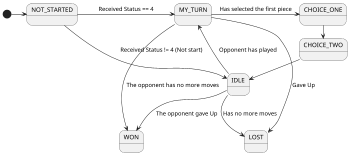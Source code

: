 @startuml
'https://plantuml.com/state-diagram

scale 350 width

[*] -> NOT_STARTED

NOT_STARTED --> IDLE : Received Status != 4 (Not start)

NOT_STARTED -> MY_TURN : Received Status == 4

IDLE --> MY_TURN : Opponent has played

MY_TURN -> CHOICE_ONE : Has selected the first piece

CHOICE_ONE -> CHOICE_TWO : Has selected the second piece

CHOICE_TWO -> IDLE : Sent the game command to opponent


IDLE --> WON : The opponent gave Up
IDLE --> LOST : Has no more moves

MY_TURN --> WON : The opponent has no more moves
MY_TURN --> LOST : Gave Up

@enduml